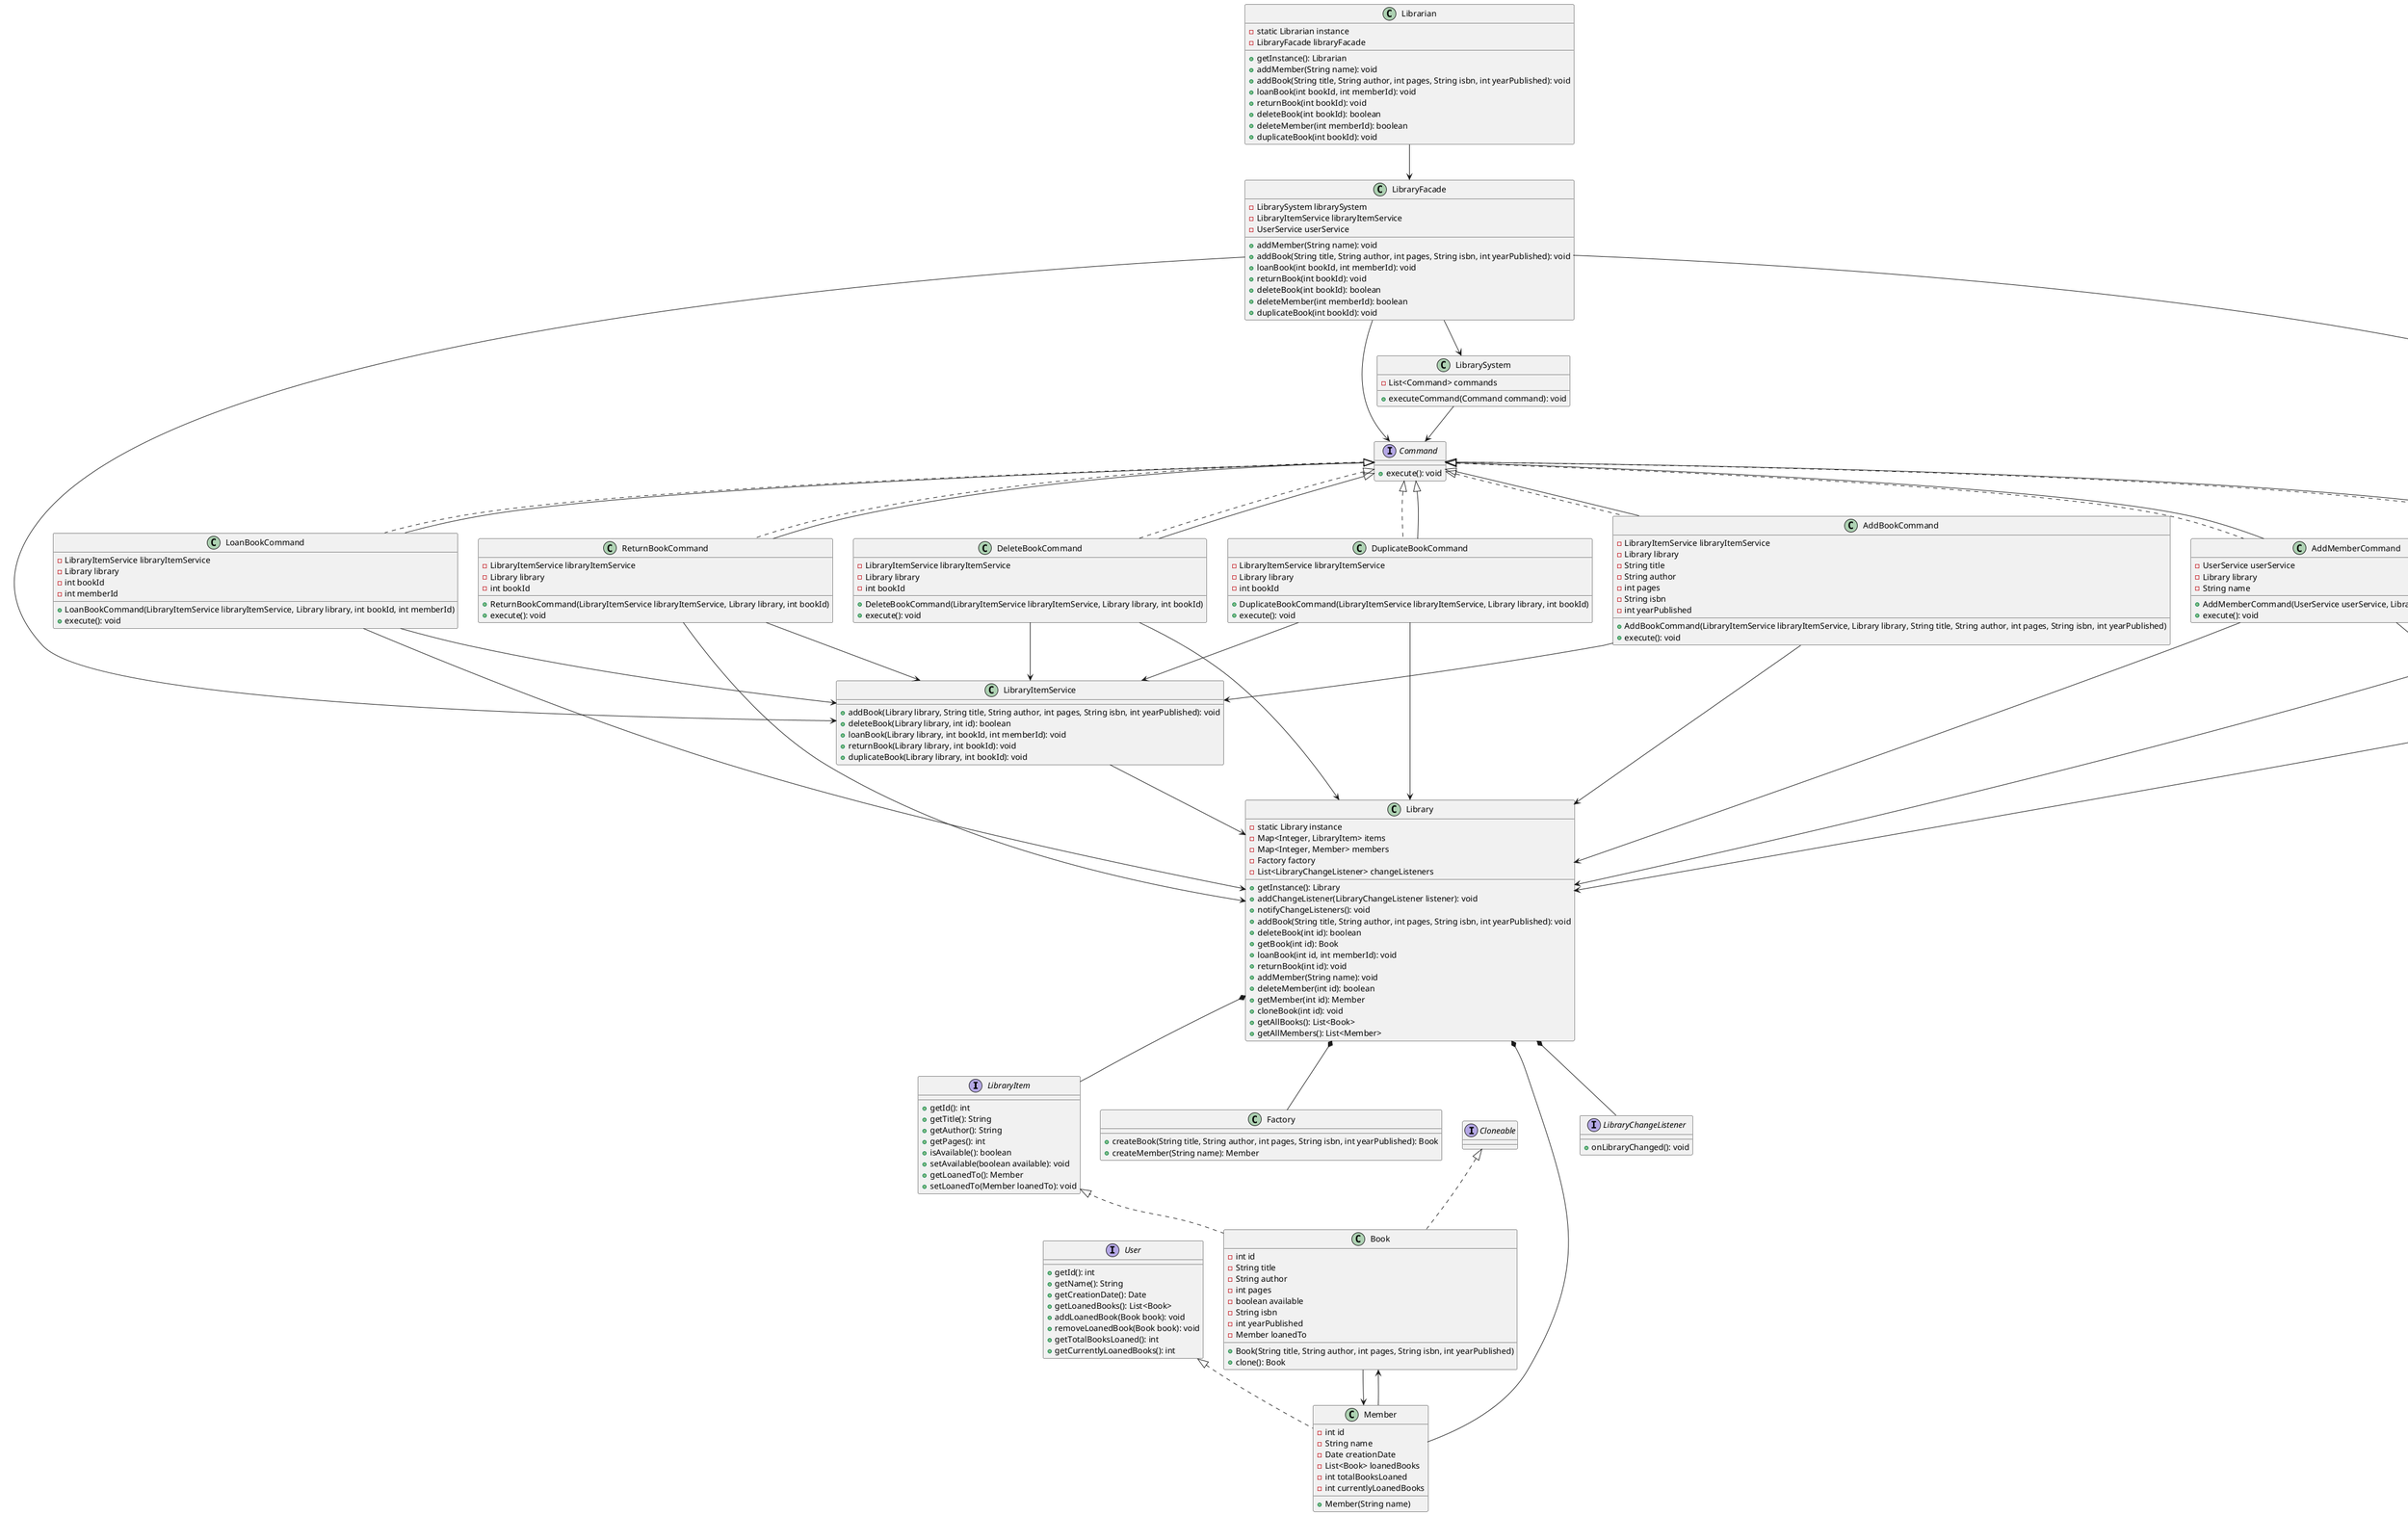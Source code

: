 @startuml
interface LibraryItem {
  +getId(): int
  +getTitle(): String
  +getAuthor(): String
  +getPages(): int
  +isAvailable(): boolean
  +setAvailable(boolean available): void
  +getLoanedTo(): Member
  +setLoanedTo(Member loanedTo): void
}

interface User {
  +getId(): int
  +getName(): String
  +getCreationDate(): Date
  +getLoanedBooks(): List<Book>
  +addLoanedBook(Book book): void
  +removeLoanedBook(Book book): void
  +getTotalBooksLoaned(): int
  +getCurrentlyLoanedBooks(): int
}

interface LibraryChangeListener {
  +onLibraryChanged(): void
}

class Book implements LibraryItem, Cloneable {
  -int id
  -String title
  -String author
  -int pages
  -boolean available
  -String isbn
  -int yearPublished
  -Member loanedTo
  +Book(String title, String author, int pages, String isbn, int yearPublished)
  +clone(): Book
}

class Member implements User {
  -int id
  -String name
  -Date creationDate
  -List<Book> loanedBooks
  -int totalBooksLoaned
  -int currentlyLoanedBooks
  +Member(String name)
}

class Factory {
  +createBook(String title, String author, int pages, String isbn, int yearPublished): Book
  +createMember(String name): Member
}

class Library {
  -static Library instance
  -Map<Integer, LibraryItem> items
  -Map<Integer, Member> members
  -Factory factory
  -List<LibraryChangeListener> changeListeners
  +getInstance(): Library
  +addChangeListener(LibraryChangeListener listener): void
  +notifyChangeListeners(): void
  +addBook(String title, String author, int pages, String isbn, int yearPublished): void
  +deleteBook(int id): boolean
  +getBook(int id): Book
  +loanBook(int id, int memberId): void
  +returnBook(int id): void
  +addMember(String name): void
  +deleteMember(int id): boolean
  +getMember(int id): Member
  +cloneBook(int id): void
  +getAllBooks(): List<Book>
  +getAllMembers(): List<Member>
}

class Librarian {
  -static Librarian instance
  -LibraryFacade libraryFacade
  +getInstance(): Librarian
  +addMember(String name): void
  +addBook(String title, String author, int pages, String isbn, int yearPublished): void
  +loanBook(int bookId, int memberId): void
  +returnBook(int bookId): void
  +deleteBook(int bookId): boolean
  +deleteMember(int memberId): boolean
  +duplicateBook(int bookId): void
}

class LibraryFacade {
  -LibrarySystem librarySystem
  -LibraryItemService libraryItemService
  -UserService userService
  +addMember(String name): void
  +addBook(String title, String author, int pages, String isbn, int yearPublished): void
  +loanBook(int bookId, int memberId): void
  +returnBook(int bookId): void
  +deleteBook(int bookId): boolean
  +deleteMember(int memberId): boolean
  +duplicateBook(int bookId): void
}

class LibrarySystem {
  -List<Command> commands
  +executeCommand(Command command): void
}

class LibraryItemService {
  +addBook(Library library, String title, String author, int pages, String isbn, int yearPublished): void
  +deleteBook(Library library, int id): boolean
  +loanBook(Library library, int bookId, int memberId): void
  +returnBook(Library library, int bookId): void
  +duplicateBook(Library library, int bookId): void
}

class UserService {
  +addMember(Library library, String name): void
  +deleteMember(Library library, int id): boolean
}

interface Command {
  +execute(): void
}

class AddMemberCommand implements Command {
  -UserService userService
  -Library library
  -String name
  +AddMemberCommand(UserService userService, Library library, String name)
  +execute(): void
}

class AddBookCommand implements Command {
  -LibraryItemService libraryItemService
  -Library library
  -String title
  -String author
  -int pages
  -String isbn
  -int yearPublished
  +AddBookCommand(LibraryItemService libraryItemService, Library library, String title, String author, int pages, String isbn, int yearPublished)
  +execute(): void
}

class LoanBookCommand implements Command {
  -LibraryItemService libraryItemService
  -Library library
  -int bookId
  -int memberId
  +LoanBookCommand(LibraryItemService libraryItemService, Library library, int bookId, int memberId)
  +execute(): void
}

class ReturnBookCommand implements Command {
  -LibraryItemService libraryItemService
  -Library library
  -int bookId
  +ReturnBookCommand(LibraryItemService libraryItemService, Library library, int bookId)
  +execute(): void
}

class DeleteBookCommand implements Command {
  -LibraryItemService libraryItemService
  -Library library
  -int bookId
  +DeleteBookCommand(LibraryItemService libraryItemService, Library library, int bookId)
  +execute(): void
}

class DeleteMemberCommand implements Command {
  -UserService userService
  -Library library
  -int memberId
  +DeleteMemberCommand(UserService userService, Library library, int memberId)
  +execute(): void
}

class DuplicateBookCommand implements Command {
  -LibraryItemService libraryItemService
  -Library library
  -int bookId
  +DuplicateBookCommand(LibraryItemService libraryItemService, Library library, int bookId)
  +execute(): void
}

LibraryFacade --> LibrarySystem
LibraryFacade --> Command
LibraryFacade --> LibraryItemService
LibraryFacade --> UserService
Librarian --> LibraryFacade
Library *-- LibraryItem
Library *-- Member
Library *-- Factory
Library *-- LibraryChangeListener
Book --> Member
Member --> Book
LibrarySystem --> Command
Command <|-- AddMemberCommand
Command <|-- AddBookCommand
Command <|-- LoanBookCommand
Command <|-- ReturnBookCommand
Command <|-- DeleteBookCommand
Command <|-- DeleteMemberCommand
Command <|-- DuplicateBookCommand
AddMemberCommand --> UserService
AddMemberCommand --> Library
AddBookCommand --> LibraryItemService
AddBookCommand --> Library
LoanBookCommand --> LibraryItemService
LoanBookCommand --> Library
ReturnBookCommand --> LibraryItemService
ReturnBookCommand --> Library
DeleteBookCommand --> LibraryItemService
DeleteBookCommand --> Library
DeleteMemberCommand --> UserService
DeleteMemberCommand --> Library
DuplicateBookCommand --> LibraryItemService
DuplicateBookCommand --> Library
LibraryItemService --> Library
UserService --> Library
@enduml